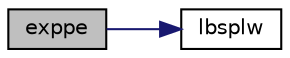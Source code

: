 digraph "exppe"
{
  edge [fontname="Helvetica",fontsize="10",labelfontname="Helvetica",labelfontsize="10"];
  node [fontname="Helvetica",fontsize="10",shape=record];
  rankdir="LR";
  Node1 [label="exppe",height=0.2,width=0.4,color="black", fillcolor="grey75", style="filled", fontcolor="black"];
  Node1 -> Node2 [color="midnightblue",fontsize="10",style="solid",fontname="Helvetica"];
  Node2 [label="lbsplw",height=0.2,width=0.4,color="black", fillcolor="white", style="filled",URL="$lbsplw_8f.html#a30e1203fbce84889d2463835bd30bf6b"];
}
